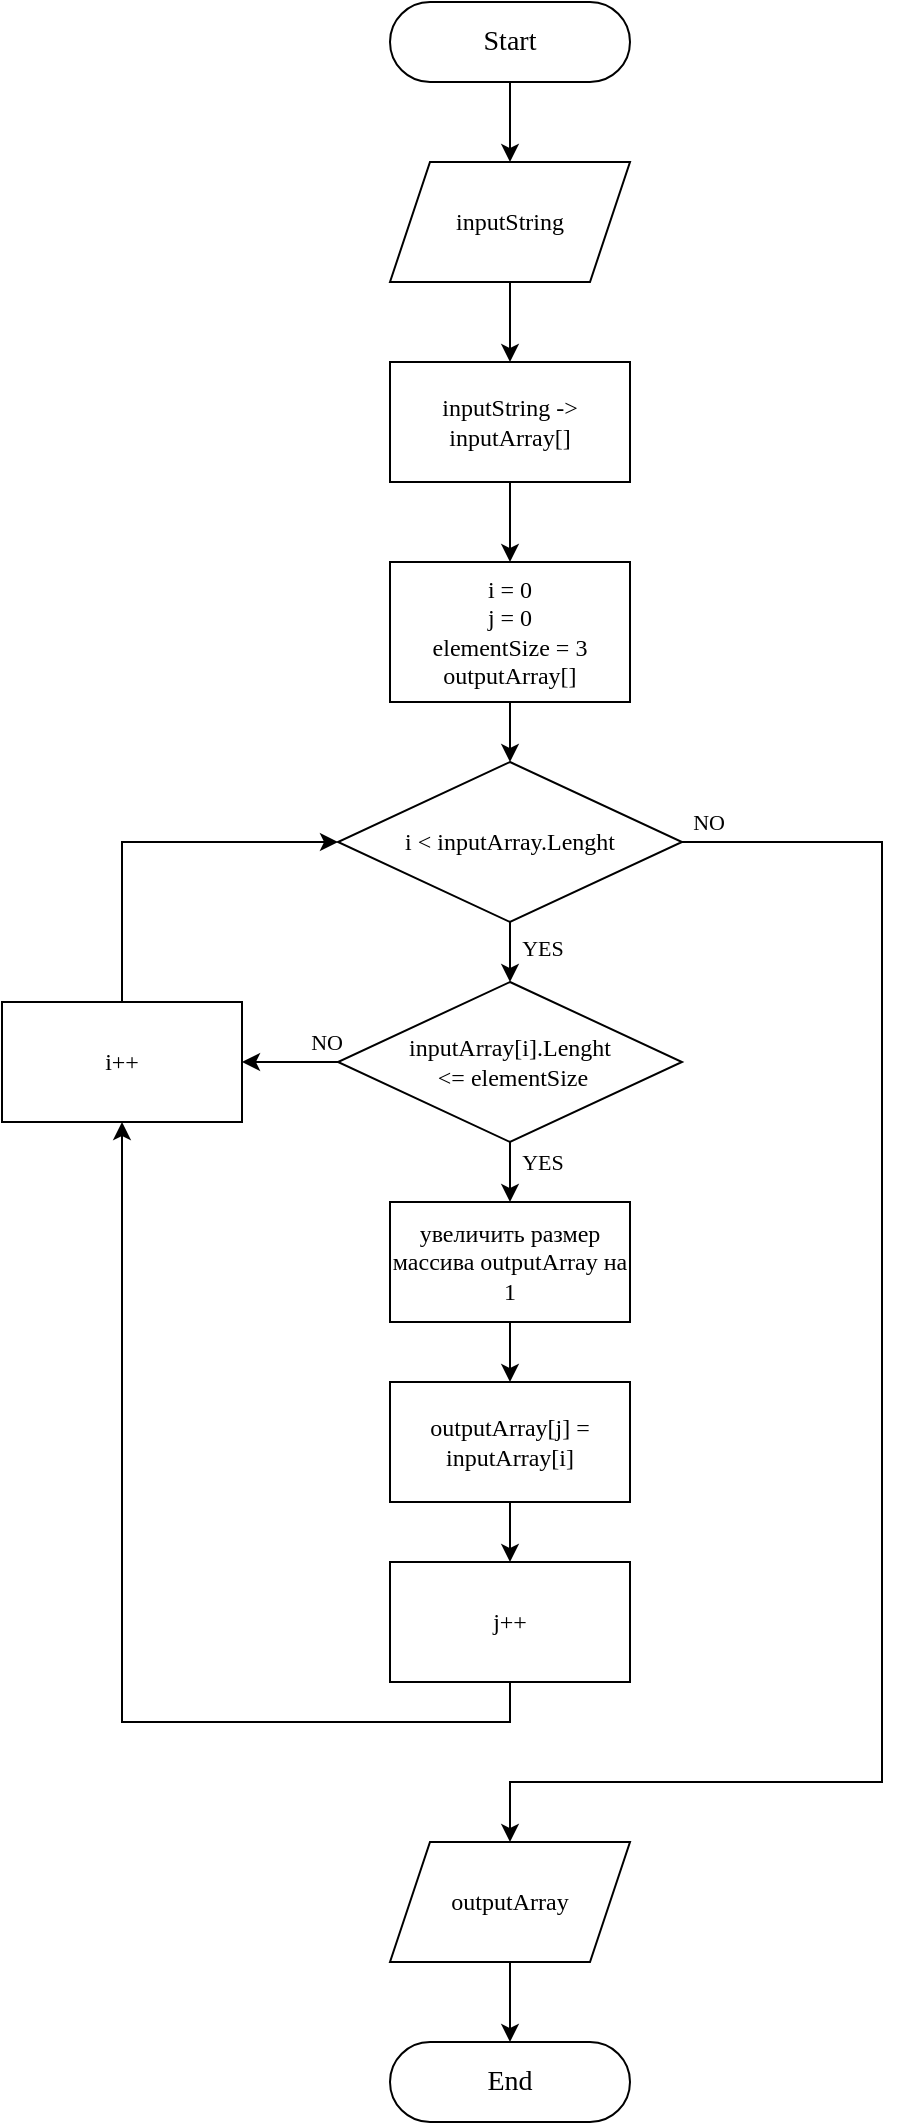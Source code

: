 <mxfile version="20.7.4" type="device"><diagram id="IyvSKlkJTWQAln6RnGGR" name="Алгоритм решения"><mxGraphModel dx="1194" dy="744" grid="1" gridSize="10" guides="1" tooltips="1" connect="1" arrows="1" fold="1" page="1" pageScale="1" pageWidth="827" pageHeight="1169" math="0" shadow="0"><root><mxCell id="0"/><mxCell id="1" parent="0"/><mxCell id="iea93UOOk2HVp9QICJey-5" style="edgeStyle=orthogonalEdgeStyle;rounded=0;orthogonalLoop=1;jettySize=auto;html=1;entryX=0.5;entryY=0;entryDx=0;entryDy=0;fontFamily=Tahoma;" parent="1" source="Gctf73dmcPHqZ7ECmEIU-1" target="qg7R90enJjsmgQ2c6KS7-5" edge="1"><mxGeometry relative="1" as="geometry"/></mxCell><mxCell id="Gctf73dmcPHqZ7ECmEIU-1" value="i = 0&lt;br&gt;j = 0&lt;br&gt;elementSize = 3&lt;br&gt;outputArray[]" style="rounded=0;whiteSpace=wrap;html=1;fontFamily=Tahoma;" parent="1" vertex="1"><mxGeometry x="354" y="300" width="120" height="70" as="geometry"/></mxCell><mxCell id="qg7R90enJjsmgQ2c6KS7-4" style="edgeStyle=orthogonalEdgeStyle;rounded=0;orthogonalLoop=1;jettySize=auto;html=1;fontFamily=Tahoma;entryX=0.5;entryY=0;entryDx=0;entryDy=0;" parent="1" source="qg7R90enJjsmgQ2c6KS7-2" target="iea93UOOk2HVp9QICJey-1" edge="1"><mxGeometry relative="1" as="geometry"><mxPoint x="280" y="60" as="targetPoint"/></mxGeometry></mxCell><mxCell id="qg7R90enJjsmgQ2c6KS7-2" value="Start" style="rounded=1;whiteSpace=wrap;html=1;fontFamily=Tahoma;fontSize=14;arcSize=50;" parent="1" vertex="1"><mxGeometry x="354" y="20" width="120" height="40" as="geometry"/></mxCell><mxCell id="qg7R90enJjsmgQ2c6KS7-8" value="YES" style="edgeStyle=orthogonalEdgeStyle;rounded=0;orthogonalLoop=1;jettySize=auto;html=1;entryX=0.5;entryY=0;entryDx=0;entryDy=0;fontFamily=Tahoma;" parent="1" source="qg7R90enJjsmgQ2c6KS7-5" target="qg7R90enJjsmgQ2c6KS7-7" edge="1"><mxGeometry x="-0.5" y="16" relative="1" as="geometry"><mxPoint as="offset"/></mxGeometry></mxCell><mxCell id="e0KJB1DBr8H6zpQwZ24E-1" value="NO" style="edgeStyle=orthogonalEdgeStyle;rounded=0;orthogonalLoop=1;jettySize=auto;html=1;fontFamily=Tahoma;exitX=1;exitY=0.5;exitDx=0;exitDy=0;entryX=0.5;entryY=0;entryDx=0;entryDy=0;" parent="1" source="qg7R90enJjsmgQ2c6KS7-5" target="uRp_IqM6VchYPo1rwiPv-1" edge="1"><mxGeometry x="-0.968" y="10" relative="1" as="geometry"><mxPoint x="360" y="930" as="targetPoint"/><Array as="points"><mxPoint x="600" y="440"/><mxPoint x="600" y="910"/><mxPoint x="414" y="910"/></Array><mxPoint as="offset"/></mxGeometry></mxCell><mxCell id="qg7R90enJjsmgQ2c6KS7-5" value="i &amp;lt; inputArray.Lenght" style="rhombus;whiteSpace=wrap;html=1;fontFamily=Tahoma;" parent="1" vertex="1"><mxGeometry x="328" y="400" width="172" height="80" as="geometry"/></mxCell><mxCell id="qg7R90enJjsmgQ2c6KS7-11" value="NO" style="edgeStyle=orthogonalEdgeStyle;rounded=0;orthogonalLoop=1;jettySize=auto;html=1;fontFamily=Tahoma;entryX=1;entryY=0.5;entryDx=0;entryDy=0;" parent="1" source="qg7R90enJjsmgQ2c6KS7-7" target="qg7R90enJjsmgQ2c6KS7-10" edge="1"><mxGeometry x="-0.739" y="-10" relative="1" as="geometry"><mxPoint x="200" y="670" as="targetPoint"/><mxPoint as="offset"/></mxGeometry></mxCell><mxCell id="uRp_IqM6VchYPo1rwiPv-4" value="YES" style="edgeStyle=orthogonalEdgeStyle;rounded=0;orthogonalLoop=1;jettySize=auto;html=1;entryX=0.5;entryY=0;entryDx=0;entryDy=0;fontFamily=Tahoma;" parent="1" source="qg7R90enJjsmgQ2c6KS7-7" target="uRp_IqM6VchYPo1rwiPv-3" edge="1"><mxGeometry x="0.2" y="16" relative="1" as="geometry"><mxPoint as="offset"/></mxGeometry></mxCell><mxCell id="qg7R90enJjsmgQ2c6KS7-7" value="inputArray[i].Lenght&lt;br&gt;&amp;nbsp;&amp;lt;= elementSize" style="rhombus;whiteSpace=wrap;html=1;fontFamily=Tahoma;" parent="1" vertex="1"><mxGeometry x="328" y="510" width="172" height="80" as="geometry"/></mxCell><mxCell id="qg7R90enJjsmgQ2c6KS7-12" style="edgeStyle=orthogonalEdgeStyle;rounded=0;orthogonalLoop=1;jettySize=auto;html=1;entryX=0.5;entryY=1;entryDx=0;entryDy=0;fontFamily=Tahoma;exitX=0.5;exitY=1;exitDx=0;exitDy=0;" parent="1" source="qg7R90enJjsmgQ2c6KS7-9" target="qg7R90enJjsmgQ2c6KS7-10" edge="1"><mxGeometry relative="1" as="geometry"/></mxCell><mxCell id="qg7R90enJjsmgQ2c6KS7-9" value="j++" style="rounded=0;whiteSpace=wrap;html=1;fontFamily=Tahoma;" parent="1" vertex="1"><mxGeometry x="354" y="800" width="120" height="60" as="geometry"/></mxCell><mxCell id="qg7R90enJjsmgQ2c6KS7-13" style="edgeStyle=orthogonalEdgeStyle;rounded=0;orthogonalLoop=1;jettySize=auto;html=1;entryX=0;entryY=0.5;entryDx=0;entryDy=0;fontFamily=Tahoma;exitX=0.5;exitY=0;exitDx=0;exitDy=0;" parent="1" source="qg7R90enJjsmgQ2c6KS7-10" target="qg7R90enJjsmgQ2c6KS7-5" edge="1"><mxGeometry relative="1" as="geometry"/></mxCell><mxCell id="qg7R90enJjsmgQ2c6KS7-10" value="i++" style="rounded=0;whiteSpace=wrap;html=1;fontFamily=Tahoma;" parent="1" vertex="1"><mxGeometry x="160" y="520" width="120" height="60" as="geometry"/></mxCell><mxCell id="e0KJB1DBr8H6zpQwZ24E-3" style="edgeStyle=orthogonalEdgeStyle;rounded=0;orthogonalLoop=1;jettySize=auto;html=1;entryX=0.5;entryY=0;entryDx=0;entryDy=0;fontFamily=Tahoma;exitX=0.5;exitY=1;exitDx=0;exitDy=0;" parent="1" source="uRp_IqM6VchYPo1rwiPv-1" target="e0KJB1DBr8H6zpQwZ24E-2" edge="1"><mxGeometry relative="1" as="geometry"><mxPoint x="414" y="940" as="sourcePoint"/></mxGeometry></mxCell><mxCell id="e0KJB1DBr8H6zpQwZ24E-2" value="End" style="rounded=1;whiteSpace=wrap;html=1;fontFamily=Tahoma;fontSize=14;arcSize=50;" parent="1" vertex="1"><mxGeometry x="354" y="1040" width="120" height="40" as="geometry"/></mxCell><mxCell id="iea93UOOk2HVp9QICJey-3" style="edgeStyle=orthogonalEdgeStyle;rounded=0;orthogonalLoop=1;jettySize=auto;html=1;entryX=0.5;entryY=0;entryDx=0;entryDy=0;fontFamily=Tahoma;" parent="1" source="iea93UOOk2HVp9QICJey-1" target="iea93UOOk2HVp9QICJey-2" edge="1"><mxGeometry relative="1" as="geometry"/></mxCell><mxCell id="iea93UOOk2HVp9QICJey-1" value="inputString" style="shape=parallelogram;perimeter=parallelogramPerimeter;whiteSpace=wrap;html=1;fixedSize=1;fontFamily=Tahoma;" parent="1" vertex="1"><mxGeometry x="354" y="100" width="120" height="60" as="geometry"/></mxCell><mxCell id="iea93UOOk2HVp9QICJey-4" style="edgeStyle=orthogonalEdgeStyle;rounded=0;orthogonalLoop=1;jettySize=auto;html=1;entryX=0.5;entryY=0;entryDx=0;entryDy=0;fontFamily=Tahoma;" parent="1" source="iea93UOOk2HVp9QICJey-2" target="Gctf73dmcPHqZ7ECmEIU-1" edge="1"><mxGeometry relative="1" as="geometry"/></mxCell><mxCell id="iea93UOOk2HVp9QICJey-2" value="inputString -&amp;gt; inputArray[]" style="rounded=0;whiteSpace=wrap;html=1;fontFamily=Tahoma;" parent="1" vertex="1"><mxGeometry x="354" y="200" width="120" height="60" as="geometry"/></mxCell><mxCell id="uRp_IqM6VchYPo1rwiPv-1" value="outputArray" style="shape=parallelogram;perimeter=parallelogramPerimeter;whiteSpace=wrap;html=1;fixedSize=1;fontFamily=Tahoma;" parent="1" vertex="1"><mxGeometry x="354" y="940" width="120" height="60" as="geometry"/></mxCell><mxCell id="uRp_IqM6VchYPo1rwiPv-6" style="edgeStyle=orthogonalEdgeStyle;rounded=0;orthogonalLoop=1;jettySize=auto;html=1;entryX=0.5;entryY=0;entryDx=0;entryDy=0;fontFamily=Tahoma;" parent="1" source="uRp_IqM6VchYPo1rwiPv-2" target="qg7R90enJjsmgQ2c6KS7-9" edge="1"><mxGeometry relative="1" as="geometry"/></mxCell><mxCell id="uRp_IqM6VchYPo1rwiPv-2" value="outputArray[j] = inputArray[i]" style="rounded=0;whiteSpace=wrap;html=1;fontFamily=Tahoma;" parent="1" vertex="1"><mxGeometry x="354" y="710" width="120" height="60" as="geometry"/></mxCell><mxCell id="uRp_IqM6VchYPo1rwiPv-5" style="edgeStyle=orthogonalEdgeStyle;rounded=0;orthogonalLoop=1;jettySize=auto;html=1;entryX=0.5;entryY=0;entryDx=0;entryDy=0;fontFamily=Tahoma;" parent="1" source="uRp_IqM6VchYPo1rwiPv-3" target="uRp_IqM6VchYPo1rwiPv-2" edge="1"><mxGeometry relative="1" as="geometry"/></mxCell><mxCell id="uRp_IqM6VchYPo1rwiPv-3" value="увеличить размер массива outputArray на 1" style="rounded=0;whiteSpace=wrap;html=1;fontFamily=Tahoma;" parent="1" vertex="1"><mxGeometry x="354" y="620" width="120" height="60" as="geometry"/></mxCell></root></mxGraphModel></diagram></mxfile>